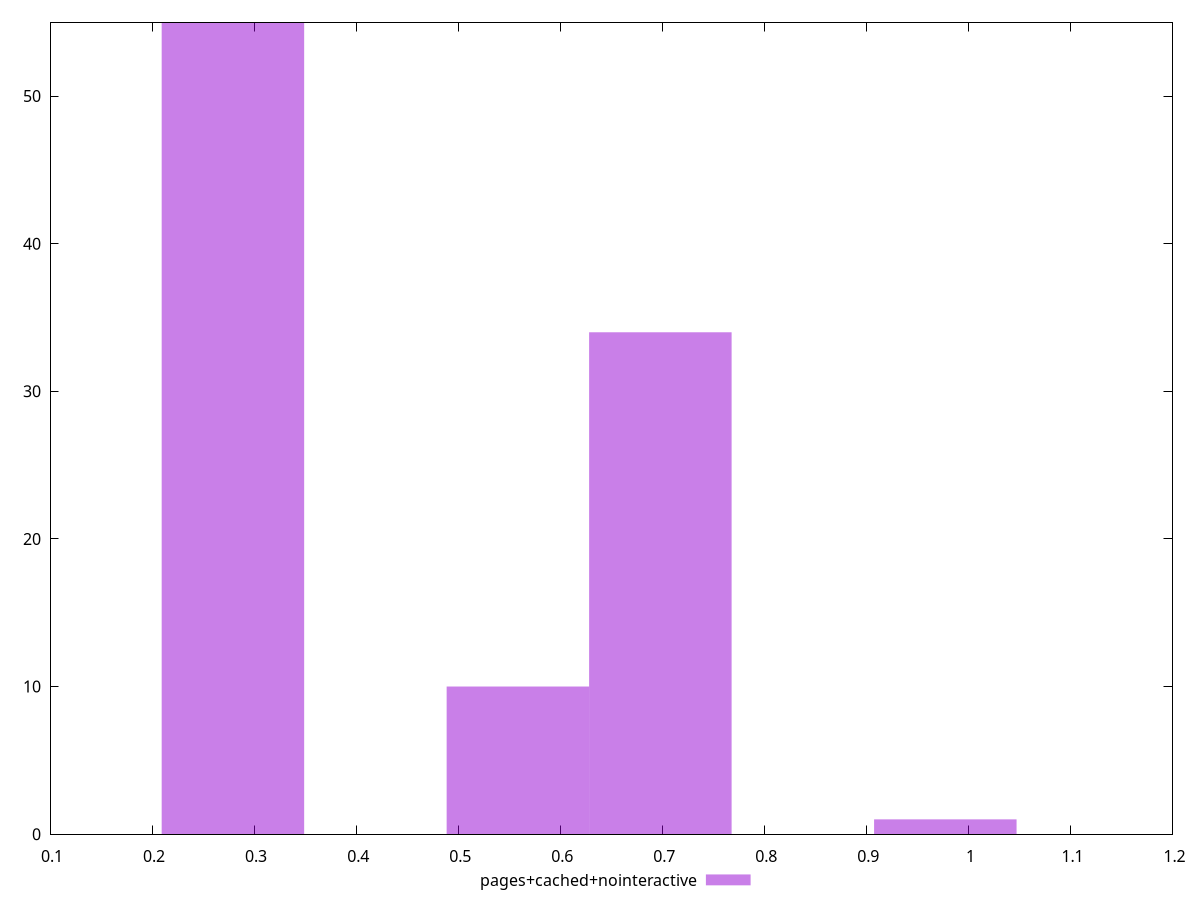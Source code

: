 $_pagesCachedNointeractive <<EOF
0.2792523323123522 55
0.5585046646247044 10
0.6981308307808805 34
0.9773831630932327 1
EOF
set key outside below
set terminal pngcairo
set output "report_00005_2020-11-02T22-26-11.212Z/cumulative-layout-shift/pages+cached+nointeractive//hist.png"
set yrange [0:55]
set boxwidth 0.1396261661561761
set style fill transparent solid 0.5 noborder
plot $_pagesCachedNointeractive title "pages+cached+nointeractive" with boxes ,